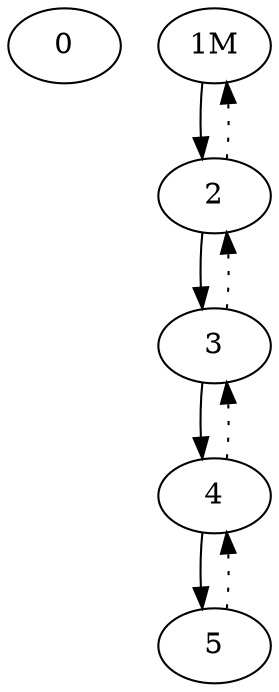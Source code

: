 Digraph G {
0;
"1M"->2;
2->"1M"[style=dotted];
2->3;
3->2[style=dotted];
3->4;
4->3[style=dotted];
4->5;
5->4[style=dotted];
}
